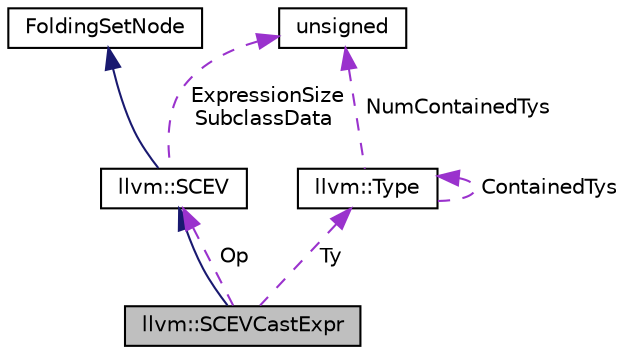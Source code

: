 digraph "llvm::SCEVCastExpr"
{
 // LATEX_PDF_SIZE
  bgcolor="transparent";
  edge [fontname="Helvetica",fontsize="10",labelfontname="Helvetica",labelfontsize="10"];
  node [fontname="Helvetica",fontsize="10",shape="box"];
  Node1 [label="llvm::SCEVCastExpr",height=0.2,width=0.4,color="black", fillcolor="grey75", style="filled", fontcolor="black",tooltip="This is the base class for unary cast operator classes."];
  Node2 -> Node1 [dir="back",color="midnightblue",fontsize="10",style="solid",fontname="Helvetica"];
  Node2 [label="llvm::SCEV",height=0.2,width=0.4,color="black",URL="$classllvm_1_1SCEV.html",tooltip="This class represents an analyzed expression in the program."];
  Node3 -> Node2 [dir="back",color="midnightblue",fontsize="10",style="solid",fontname="Helvetica"];
  Node3 [label="FoldingSetNode",height=0.2,width=0.4,color="black",URL="$classllvm_1_1FoldingSetBase_1_1Node.html",tooltip="Node - This class is used to maintain the singly linked bucket list in a folding set."];
  Node4 -> Node2 [dir="back",color="darkorchid3",fontsize="10",style="dashed",label=" ExpressionSize\nSubclassData" ,fontname="Helvetica"];
  Node4 [label="unsigned",height=0.2,width=0.4,color="black",URL="$classunsigned.html",tooltip=" "];
  Node2 -> Node1 [dir="back",color="darkorchid3",fontsize="10",style="dashed",label=" Op" ,fontname="Helvetica"];
  Node5 -> Node1 [dir="back",color="darkorchid3",fontsize="10",style="dashed",label=" Ty" ,fontname="Helvetica"];
  Node5 [label="llvm::Type",height=0.2,width=0.4,color="black",URL="$classllvm_1_1Type.html",tooltip="The instances of the Type class are immutable: once they are created, they are never changed."];
  Node4 -> Node5 [dir="back",color="darkorchid3",fontsize="10",style="dashed",label=" NumContainedTys" ,fontname="Helvetica"];
  Node5 -> Node5 [dir="back",color="darkorchid3",fontsize="10",style="dashed",label=" ContainedTys" ,fontname="Helvetica"];
}

